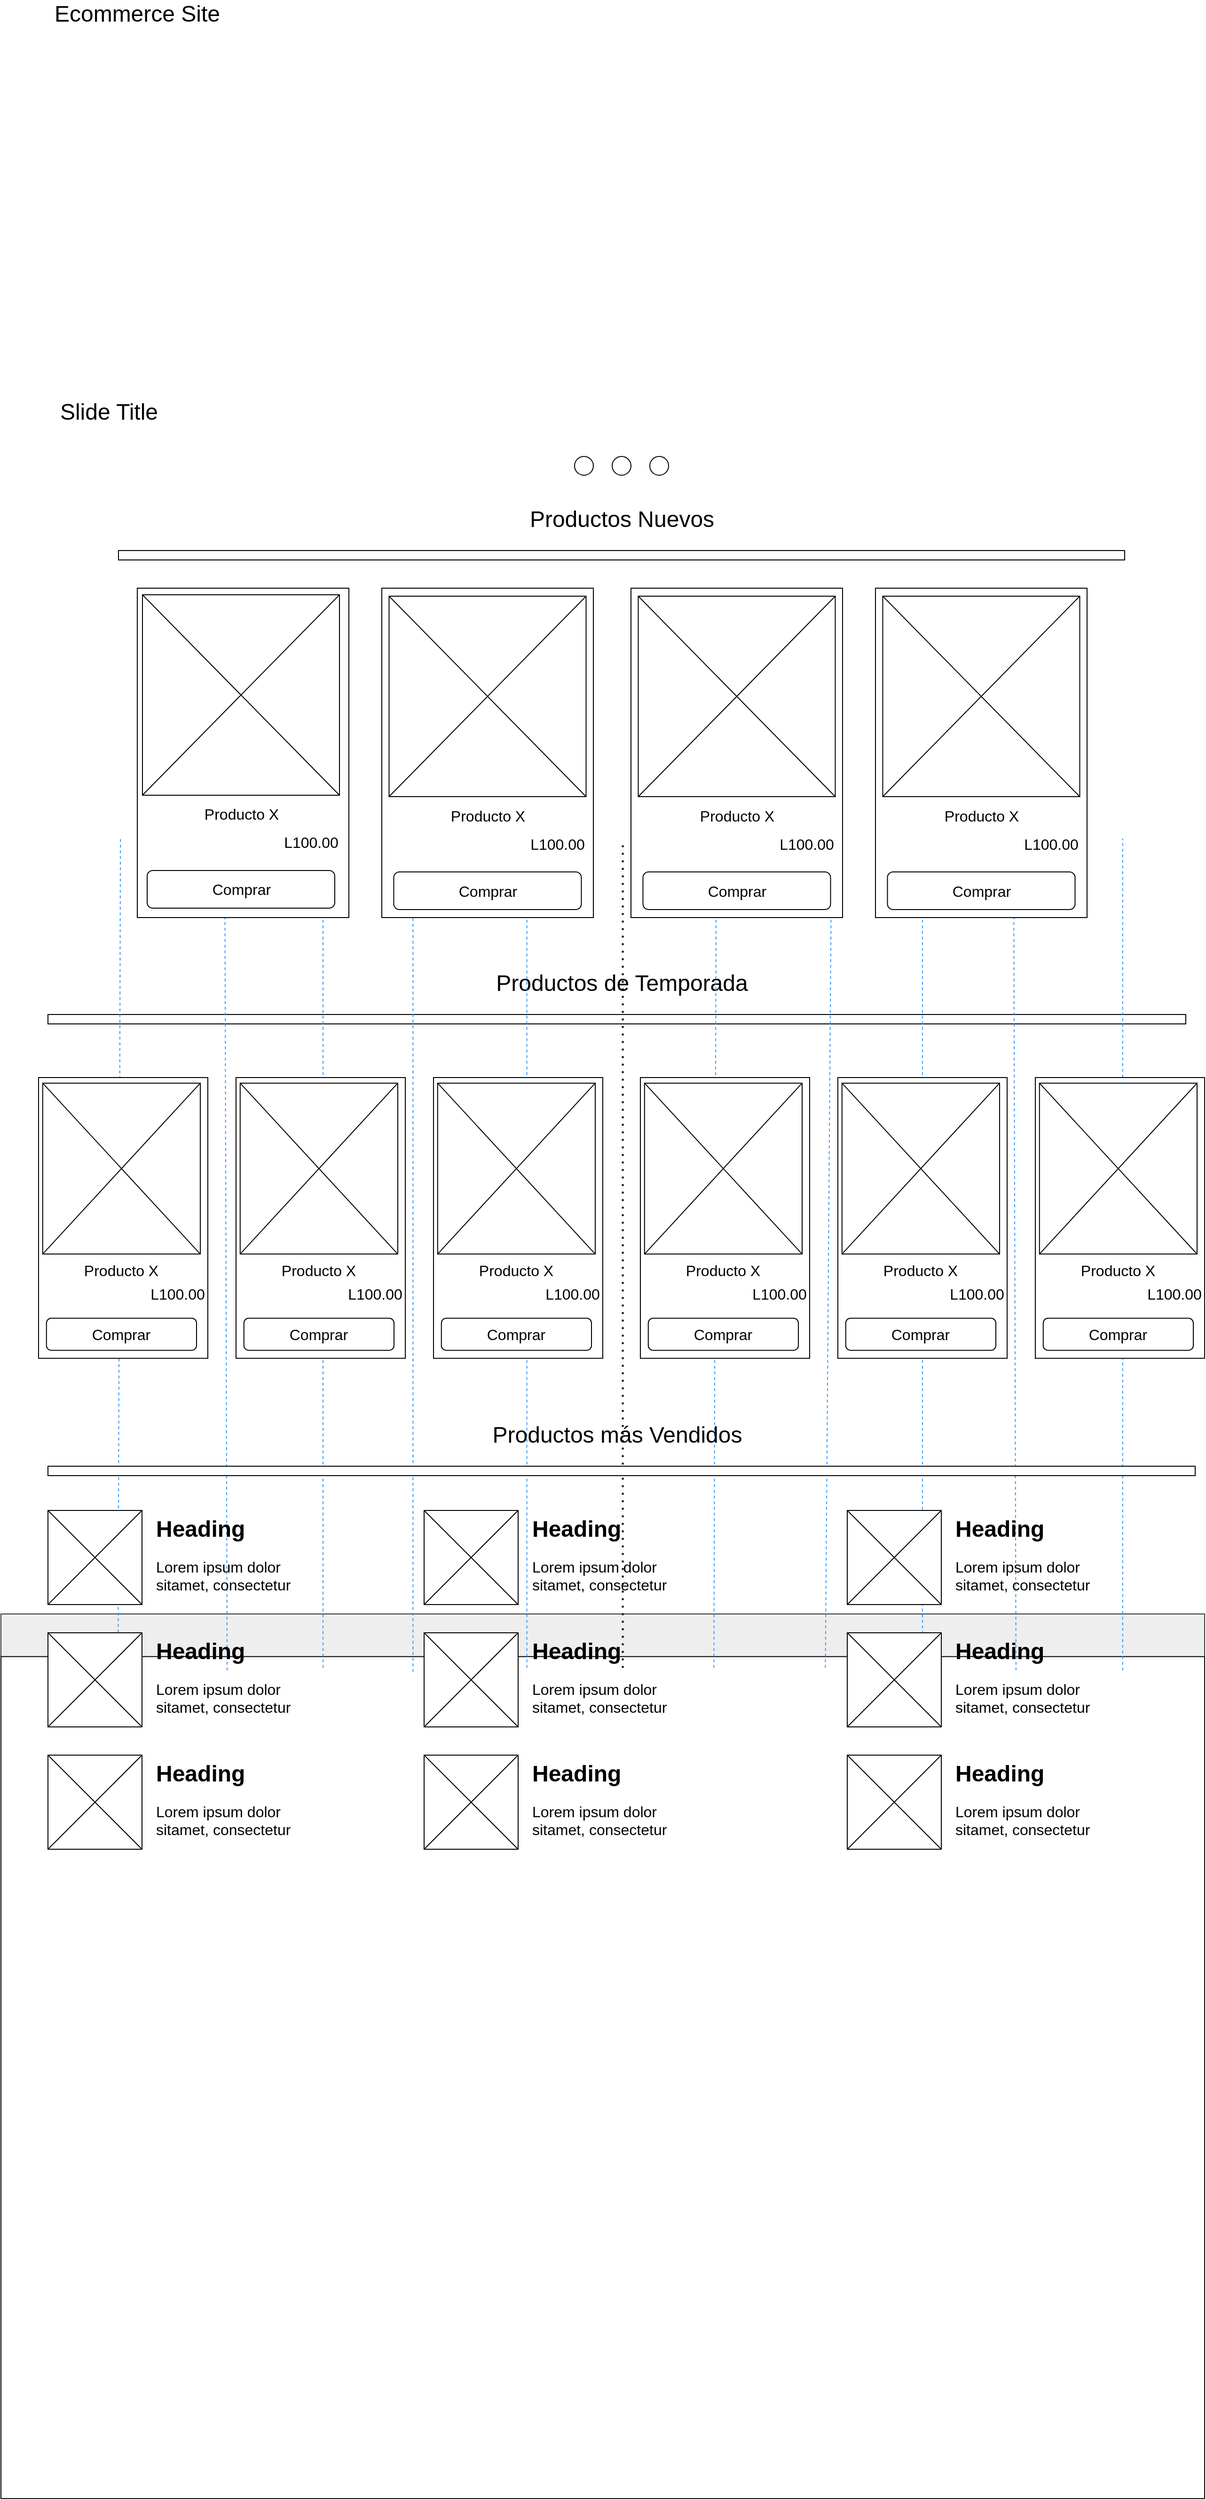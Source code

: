 <mxfile version="14.1.8" type="device"><diagram id="9iFbCrvK9qNRoAtrsFXz" name="Página-1"><mxGraphModel dx="1679" dy="1663" grid="1" gridSize="10" guides="1" tooltips="1" connect="1" arrows="1" fold="1" page="1" pageScale="1" pageWidth="827" pageHeight="1169" math="0" shadow="0"><root><mxCell id="0"/><mxCell id="1" parent="0"/><mxCell id="WSVYVUUcLXHEYQn6xQrq-156" value="" style="group;fontSize=16;" vertex="1" connectable="0" parent="1"><mxGeometry x="-20" y="1610" width="1280" height="940" as="geometry"/></mxCell><mxCell id="WSVYVUUcLXHEYQn6xQrq-157" value="" style="rounded=1;whiteSpace=wrap;html=1;fillColor=#eeeeee;strokeColor=#36393d;arcSize=0;" vertex="1" parent="WSVYVUUcLXHEYQn6xQrq-156"><mxGeometry width="1280" height="50" as="geometry"/></mxCell><mxCell id="WSVYVUUcLXHEYQn6xQrq-158" value="" style="rounded=1;whiteSpace=wrap;html=1;arcSize=0;" vertex="1" parent="WSVYVUUcLXHEYQn6xQrq-156"><mxGeometry y="45.31" width="1280" height="894.69" as="geometry"/></mxCell><mxCell id="WSVYVUUcLXHEYQn6xQrq-159" value="Productos de Temporada" style="text;html=1;strokeColor=none;fillColor=none;align=center;verticalAlign=middle;whiteSpace=wrap;rounded=0;fontSize=24;" vertex="1" parent="1"><mxGeometry x="453.75" y="930.004" width="372.5" height="20" as="geometry"/></mxCell><mxCell id="WSVYVUUcLXHEYQn6xQrq-160" value="" style="rounded=0;whiteSpace=wrap;html=1;fontSize=24;imageHeight=6;imageWidth=24;" vertex="1" parent="1"><mxGeometry x="30.0" y="973.004" width="1210" height="10" as="geometry"/></mxCell><mxCell id="WSVYVUUcLXHEYQn6xQrq-161" value="" style="endArrow=none;dashed=1;html=1;dashPattern=1 3;strokeWidth=2;entryX=0.5;entryY=0;entryDx=0;entryDy=0;exitX=0.5;exitY=1;exitDx=0;exitDy=0;" edge="1" parent="1"><mxGeometry x="3.825" width="62.866" height="57.507" as="geometry"><mxPoint x="641.275" y="1667.263" as="sourcePoint"/><mxPoint x="641.275" y="787.768" as="targetPoint"/></mxGeometry></mxCell><mxCell id="WSVYVUUcLXHEYQn6xQrq-162" value="" style="endArrow=none;dashed=1;html=1;strokeColor=#3399FF;entryX=0.25;entryY=0;entryDx=0;entryDy=0;exitX=0.25;exitY=1;exitDx=0;exitDy=0;" edge="1" parent="1"><mxGeometry x="3.825" width="62.866" height="57.507" as="geometry"><mxPoint x="322.55" y="1667.263" as="sourcePoint"/><mxPoint x="322.55" y="787.768" as="targetPoint"/></mxGeometry></mxCell><mxCell id="WSVYVUUcLXHEYQn6xQrq-163" value="" style="endArrow=none;dashed=1;html=1;strokeColor=#3399FF;entryX=0.75;entryY=0;entryDx=0;entryDy=0;exitX=0.75;exitY=1;exitDx=0;exitDy=0;" edge="1" parent="1"><mxGeometry x="3.825" width="62.866" height="57.507" as="geometry"><mxPoint x="960" y="1667.263" as="sourcePoint"/><mxPoint x="960" y="787.768" as="targetPoint"/></mxGeometry></mxCell><mxCell id="WSVYVUUcLXHEYQn6xQrq-164" value="" style="endArrow=none;dashed=1;html=1;strokeColor=#3399FF;entryX=0.081;entryY=-0.002;entryDx=0;entryDy=0;exitX=0.079;exitY=1.005;exitDx=0;exitDy=0;entryPerimeter=0;exitPerimeter=0;" edge="1" parent="1"><mxGeometry x="3.825" width="62.866" height="57.507" as="geometry"><mxPoint x="104.542" y="1671.66" as="sourcePoint"/><mxPoint x="107.092" y="786.009" as="targetPoint"/></mxGeometry></mxCell><mxCell id="WSVYVUUcLXHEYQn6xQrq-165" value="" style="endArrow=none;dashed=1;html=1;strokeColor=#3399FF;entryX=0.42;entryY=0.001;entryDx=0;entryDy=0;exitX=0.42;exitY=1;exitDx=0;exitDy=0;entryPerimeter=0;exitPerimeter=0;" edge="1" parent="1"><mxGeometry x="3.825" width="62.866" height="57.507" as="geometry"><mxPoint x="539.283" y="1667.263" as="sourcePoint"/><mxPoint x="539.283" y="788.647" as="targetPoint"/></mxGeometry></mxCell><mxCell id="WSVYVUUcLXHEYQn6xQrq-166" value="" style="endArrow=none;dashed=1;html=1;strokeColor=#3399FF;entryX=0.578;entryY=0.001;entryDx=0;entryDy=0;exitX=0.576;exitY=1;exitDx=0;exitDy=0;entryPerimeter=0;exitPerimeter=0;" edge="1" parent="1"><mxGeometry x="3.825" width="62.866" height="57.507" as="geometry"><mxPoint x="738.167" y="1667.263" as="sourcePoint"/><mxPoint x="740.717" y="788.647" as="targetPoint"/></mxGeometry></mxCell><mxCell id="WSVYVUUcLXHEYQn6xQrq-167" value="" style="endArrow=none;dashed=1;html=1;strokeColor=#3399FF;entryX=0.917;entryY=-0.002;entryDx=0;entryDy=0;exitX=0.917;exitY=1.003;exitDx=0;exitDy=0;entryPerimeter=0;exitPerimeter=0;" edge="1" parent="1"><mxGeometry x="3.825" width="62.866" height="57.507" as="geometry"><mxPoint x="1172.908" y="1669.901" as="sourcePoint"/><mxPoint x="1172.908" y="786.009" as="targetPoint"/></mxGeometry></mxCell><mxCell id="WSVYVUUcLXHEYQn6xQrq-168" value="" style="endArrow=none;dashed=1;html=1;strokeColor=#3399FF;entryX=0.168;entryY=0.001;entryDx=0;entryDy=0;exitX=0.17;exitY=1.003;exitDx=0;exitDy=0;entryPerimeter=0;exitPerimeter=0;" edge="1" parent="1"><mxGeometry x="3.825" width="62.866" height="57.507" as="geometry"><mxPoint x="220.558" y="1669.901" as="sourcePoint"/><mxPoint x="218.008" y="788.647" as="targetPoint"/></mxGeometry></mxCell><mxCell id="WSVYVUUcLXHEYQn6xQrq-169" value="" style="endArrow=none;dashed=1;html=1;strokeColor=#3399FF;entryX=0.325;entryY=-0.004;entryDx=0;entryDy=0;exitX=0.325;exitY=1.005;exitDx=0;exitDy=0;entryPerimeter=0;exitPerimeter=0;" edge="1" parent="1"><mxGeometry x="3.825" width="62.866" height="57.507" as="geometry"><mxPoint x="418.167" y="1671.66" as="sourcePoint"/><mxPoint x="418.167" y="784.25" as="targetPoint"/></mxGeometry></mxCell><mxCell id="WSVYVUUcLXHEYQn6xQrq-170" value="" style="endArrow=none;dashed=1;html=1;strokeColor=#3399FF;entryX=0.665;entryY=0;entryDx=0;entryDy=0;exitX=0.669;exitY=1;exitDx=0;exitDy=0;entryPerimeter=0;exitPerimeter=0;" edge="1" parent="1"><mxGeometry x="3.825" width="62.866" height="57.507" as="geometry"><mxPoint x="856.733" y="1667.263" as="sourcePoint"/><mxPoint x="863.402" y="781.66" as="targetPoint"/></mxGeometry></mxCell><mxCell id="WSVYVUUcLXHEYQn6xQrq-171" value="" style="endArrow=none;dashed=1;html=1;strokeColor=#3399FF;entryX=0.826;entryY=0.001;entryDx=0;entryDy=0;exitX=0.828;exitY=1.003;exitDx=0;exitDy=0;entryPerimeter=0;exitPerimeter=0;" edge="1" parent="1"><mxGeometry x="3.825" width="62.866" height="57.507" as="geometry"><mxPoint x="1059.442" y="1669.901" as="sourcePoint"/><mxPoint x="1056.892" y="788.647" as="targetPoint"/></mxGeometry></mxCell><mxCell id="WSVYVUUcLXHEYQn6xQrq-172" value="" style="group" vertex="1" connectable="0" parent="1"><mxGeometry x="20" y="1040" width="180" height="298.34" as="geometry"/></mxCell><mxCell id="WSVYVUUcLXHEYQn6xQrq-173" value="" style="rounded=0;whiteSpace=wrap;html=1;fontSize=24;" vertex="1" parent="WSVYVUUcLXHEYQn6xQrq-172"><mxGeometry width="180" height="298.34" as="geometry"/></mxCell><mxCell id="WSVYVUUcLXHEYQn6xQrq-174" value="" style="group;fontSize=24;" vertex="1" connectable="0" parent="WSVYVUUcLXHEYQn6xQrq-172"><mxGeometry x="4.4" y="5.967" width="167.6" height="181.561" as="geometry"/></mxCell><mxCell id="WSVYVUUcLXHEYQn6xQrq-175" value="" style="rounded=0;whiteSpace=wrap;html=1;fontSize=24;" vertex="1" parent="WSVYVUUcLXHEYQn6xQrq-174"><mxGeometry width="167.6" height="181.561" as="geometry"/></mxCell><mxCell id="WSVYVUUcLXHEYQn6xQrq-176" value="" style="endArrow=none;html=1;fontSize=24;entryX=1;entryY=0;entryDx=0;entryDy=0;exitX=0;exitY=1;exitDx=0;exitDy=0;" edge="1" parent="WSVYVUUcLXHEYQn6xQrq-174" source="WSVYVUUcLXHEYQn6xQrq-175" target="WSVYVUUcLXHEYQn6xQrq-175"><mxGeometry width="50" height="50" relative="1" as="geometry"><mxPoint x="27.933" y="514.423" as="sourcePoint"/><mxPoint x="97.767" y="363.122" as="targetPoint"/></mxGeometry></mxCell><mxCell id="WSVYVUUcLXHEYQn6xQrq-177" value="" style="endArrow=none;html=1;fontSize=24;exitX=0;exitY=0;exitDx=0;exitDy=0;entryX=1;entryY=1;entryDx=0;entryDy=0;" edge="1" parent="WSVYVUUcLXHEYQn6xQrq-174" source="WSVYVUUcLXHEYQn6xQrq-175" target="WSVYVUUcLXHEYQn6xQrq-175"><mxGeometry width="50" height="50" relative="1" as="geometry"><mxPoint x="41.9" y="423.643" as="sourcePoint"/><mxPoint x="111.733" y="272.342" as="targetPoint"/></mxGeometry></mxCell><mxCell id="WSVYVUUcLXHEYQn6xQrq-178" value="Producto X" style="text;html=1;strokeColor=none;fillColor=none;align=center;verticalAlign=middle;whiteSpace=wrap;rounded=0;fontSize=16;" vertex="1" parent="WSVYVUUcLXHEYQn6xQrq-172"><mxGeometry x="4.4" y="196.052" width="167.6" height="17.048" as="geometry"/></mxCell><mxCell id="WSVYVUUcLXHEYQn6xQrq-179" value="L100.00" style="text;html=1;strokeColor=none;fillColor=none;align=center;verticalAlign=middle;whiteSpace=wrap;rounded=0;fontSize=16;" vertex="1" parent="WSVYVUUcLXHEYQn6xQrq-172"><mxGeometry x="124" y="221.624" width="48" height="17.048" as="geometry"/></mxCell><mxCell id="WSVYVUUcLXHEYQn6xQrq-180" value="Comprar" style="rounded=1;whiteSpace=wrap;html=1;fontSize=16;" vertex="1" parent="WSVYVUUcLXHEYQn6xQrq-172"><mxGeometry x="8.4" y="255.72" width="159.6" height="34.096" as="geometry"/></mxCell><mxCell id="WSVYVUUcLXHEYQn6xQrq-181" value="" style="group" vertex="1" connectable="0" parent="1"><mxGeometry x="660" y="1040" width="180" height="298.34" as="geometry"/></mxCell><mxCell id="WSVYVUUcLXHEYQn6xQrq-182" value="" style="rounded=0;whiteSpace=wrap;html=1;fontSize=24;" vertex="1" parent="WSVYVUUcLXHEYQn6xQrq-181"><mxGeometry width="180" height="298.34" as="geometry"/></mxCell><mxCell id="WSVYVUUcLXHEYQn6xQrq-183" value="" style="group;fontSize=24;" vertex="1" connectable="0" parent="WSVYVUUcLXHEYQn6xQrq-181"><mxGeometry x="4.4" y="5.967" width="167.6" height="181.561" as="geometry"/></mxCell><mxCell id="WSVYVUUcLXHEYQn6xQrq-184" value="" style="rounded=0;whiteSpace=wrap;html=1;fontSize=24;" vertex="1" parent="WSVYVUUcLXHEYQn6xQrq-183"><mxGeometry width="167.6" height="181.561" as="geometry"/></mxCell><mxCell id="WSVYVUUcLXHEYQn6xQrq-185" value="" style="endArrow=none;html=1;fontSize=24;entryX=1;entryY=0;entryDx=0;entryDy=0;exitX=0;exitY=1;exitDx=0;exitDy=0;" edge="1" parent="WSVYVUUcLXHEYQn6xQrq-183" source="WSVYVUUcLXHEYQn6xQrq-184" target="WSVYVUUcLXHEYQn6xQrq-184"><mxGeometry width="50" height="50" relative="1" as="geometry"><mxPoint x="27.933" y="514.423" as="sourcePoint"/><mxPoint x="97.767" y="363.122" as="targetPoint"/></mxGeometry></mxCell><mxCell id="WSVYVUUcLXHEYQn6xQrq-186" value="" style="endArrow=none;html=1;fontSize=24;exitX=0;exitY=0;exitDx=0;exitDy=0;entryX=1;entryY=1;entryDx=0;entryDy=0;" edge="1" parent="WSVYVUUcLXHEYQn6xQrq-183" source="WSVYVUUcLXHEYQn6xQrq-184" target="WSVYVUUcLXHEYQn6xQrq-184"><mxGeometry width="50" height="50" relative="1" as="geometry"><mxPoint x="41.9" y="423.643" as="sourcePoint"/><mxPoint x="111.733" y="272.342" as="targetPoint"/></mxGeometry></mxCell><mxCell id="WSVYVUUcLXHEYQn6xQrq-187" value="Producto X" style="text;html=1;strokeColor=none;fillColor=none;align=center;verticalAlign=middle;whiteSpace=wrap;rounded=0;fontSize=16;" vertex="1" parent="WSVYVUUcLXHEYQn6xQrq-181"><mxGeometry x="4.4" y="196.052" width="167.6" height="17.048" as="geometry"/></mxCell><mxCell id="WSVYVUUcLXHEYQn6xQrq-188" value="L100.00" style="text;html=1;strokeColor=none;fillColor=none;align=center;verticalAlign=middle;whiteSpace=wrap;rounded=0;fontSize=16;" vertex="1" parent="WSVYVUUcLXHEYQn6xQrq-181"><mxGeometry x="124" y="221.624" width="48" height="17.048" as="geometry"/></mxCell><mxCell id="WSVYVUUcLXHEYQn6xQrq-189" value="Comprar" style="rounded=1;whiteSpace=wrap;html=1;fontSize=16;" vertex="1" parent="WSVYVUUcLXHEYQn6xQrq-181"><mxGeometry x="8.4" y="255.72" width="159.6" height="34.096" as="geometry"/></mxCell><mxCell id="WSVYVUUcLXHEYQn6xQrq-190" value="" style="group" vertex="1" connectable="0" parent="1"><mxGeometry x="870" y="1040" width="180" height="298.34" as="geometry"/></mxCell><mxCell id="WSVYVUUcLXHEYQn6xQrq-191" value="" style="rounded=0;whiteSpace=wrap;html=1;fontSize=24;" vertex="1" parent="WSVYVUUcLXHEYQn6xQrq-190"><mxGeometry width="180" height="298.34" as="geometry"/></mxCell><mxCell id="WSVYVUUcLXHEYQn6xQrq-192" value="" style="group;fontSize=24;" vertex="1" connectable="0" parent="WSVYVUUcLXHEYQn6xQrq-190"><mxGeometry x="4.4" y="5.967" width="167.6" height="181.561" as="geometry"/></mxCell><mxCell id="WSVYVUUcLXHEYQn6xQrq-193" value="" style="rounded=0;whiteSpace=wrap;html=1;fontSize=24;" vertex="1" parent="WSVYVUUcLXHEYQn6xQrq-192"><mxGeometry width="167.6" height="181.561" as="geometry"/></mxCell><mxCell id="WSVYVUUcLXHEYQn6xQrq-194" value="" style="endArrow=none;html=1;fontSize=24;entryX=1;entryY=0;entryDx=0;entryDy=0;exitX=0;exitY=1;exitDx=0;exitDy=0;" edge="1" parent="WSVYVUUcLXHEYQn6xQrq-192" source="WSVYVUUcLXHEYQn6xQrq-193" target="WSVYVUUcLXHEYQn6xQrq-193"><mxGeometry width="50" height="50" relative="1" as="geometry"><mxPoint x="27.933" y="514.423" as="sourcePoint"/><mxPoint x="97.767" y="363.122" as="targetPoint"/></mxGeometry></mxCell><mxCell id="WSVYVUUcLXHEYQn6xQrq-195" value="" style="endArrow=none;html=1;fontSize=24;exitX=0;exitY=0;exitDx=0;exitDy=0;entryX=1;entryY=1;entryDx=0;entryDy=0;" edge="1" parent="WSVYVUUcLXHEYQn6xQrq-192" source="WSVYVUUcLXHEYQn6xQrq-193" target="WSVYVUUcLXHEYQn6xQrq-193"><mxGeometry width="50" height="50" relative="1" as="geometry"><mxPoint x="41.9" y="423.643" as="sourcePoint"/><mxPoint x="111.733" y="272.342" as="targetPoint"/></mxGeometry></mxCell><mxCell id="WSVYVUUcLXHEYQn6xQrq-196" value="Producto X" style="text;html=1;strokeColor=none;fillColor=none;align=center;verticalAlign=middle;whiteSpace=wrap;rounded=0;fontSize=16;" vertex="1" parent="WSVYVUUcLXHEYQn6xQrq-190"><mxGeometry x="4.4" y="196.052" width="167.6" height="17.048" as="geometry"/></mxCell><mxCell id="WSVYVUUcLXHEYQn6xQrq-197" value="L100.00" style="text;html=1;strokeColor=none;fillColor=none;align=center;verticalAlign=middle;whiteSpace=wrap;rounded=0;fontSize=16;" vertex="1" parent="WSVYVUUcLXHEYQn6xQrq-190"><mxGeometry x="124" y="221.624" width="48" height="17.048" as="geometry"/></mxCell><mxCell id="WSVYVUUcLXHEYQn6xQrq-198" value="Comprar" style="rounded=1;whiteSpace=wrap;html=1;fontSize=16;" vertex="1" parent="WSVYVUUcLXHEYQn6xQrq-190"><mxGeometry x="8.4" y="255.72" width="159.6" height="34.096" as="geometry"/></mxCell><mxCell id="WSVYVUUcLXHEYQn6xQrq-199" value="" style="group" vertex="1" connectable="0" parent="1"><mxGeometry x="430" y="1500" width="300" height="110" as="geometry"/></mxCell><mxCell id="WSVYVUUcLXHEYQn6xQrq-200" value="" style="group;fontSize=16;" vertex="1" connectable="0" parent="WSVYVUUcLXHEYQn6xQrq-199"><mxGeometry width="100" height="100" as="geometry"/></mxCell><mxCell id="WSVYVUUcLXHEYQn6xQrq-201" value="" style="rounded=0;whiteSpace=wrap;html=1;fontSize=24;" vertex="1" parent="WSVYVUUcLXHEYQn6xQrq-200"><mxGeometry width="100" height="100" as="geometry"/></mxCell><mxCell id="WSVYVUUcLXHEYQn6xQrq-202" value="" style="endArrow=none;html=1;fontSize=24;entryX=1;entryY=0;entryDx=0;entryDy=0;exitX=0;exitY=1;exitDx=0;exitDy=0;" edge="1" parent="WSVYVUUcLXHEYQn6xQrq-200" source="WSVYVUUcLXHEYQn6xQrq-201" target="WSVYVUUcLXHEYQn6xQrq-201"><mxGeometry width="50" height="50" relative="1" as="geometry"><mxPoint x="16.667" y="283.333" as="sourcePoint"/><mxPoint x="58.333" y="200" as="targetPoint"/></mxGeometry></mxCell><mxCell id="WSVYVUUcLXHEYQn6xQrq-203" value="" style="endArrow=none;html=1;fontSize=24;exitX=0;exitY=0;exitDx=0;exitDy=0;entryX=1;entryY=1;entryDx=0;entryDy=0;" edge="1" parent="WSVYVUUcLXHEYQn6xQrq-200" source="WSVYVUUcLXHEYQn6xQrq-201" target="WSVYVUUcLXHEYQn6xQrq-201"><mxGeometry width="50" height="50" relative="1" as="geometry"><mxPoint x="25" y="233.333" as="sourcePoint"/><mxPoint x="66.667" y="150" as="targetPoint"/></mxGeometry></mxCell><mxCell id="WSVYVUUcLXHEYQn6xQrq-204" value="&lt;p style=&quot;line-height: 60%&quot;&gt;&lt;/p&gt;&lt;h1 style=&quot;font-size: 24px&quot;&gt;&lt;font style=&quot;font-size: 24px ; line-height: 40%&quot;&gt;Heading&lt;/font&gt;&lt;/h1&gt;&lt;p&gt;Lorem ipsum dolor sitamet, consectetur&amp;nbsp;&lt;/p&gt;&lt;p&gt;&lt;/p&gt;" style="text;html=1;strokeColor=none;fillColor=none;spacing=5;spacingTop=-20;whiteSpace=wrap;overflow=hidden;rounded=0;fontSize=16;" vertex="1" parent="WSVYVUUcLXHEYQn6xQrq-199"><mxGeometry x="110" width="190" height="110" as="geometry"/></mxCell><mxCell id="WSVYVUUcLXHEYQn6xQrq-205" value="" style="group" vertex="1" connectable="0" parent="1"><mxGeometry x="430" y="1630" width="300" height="110" as="geometry"/></mxCell><mxCell id="WSVYVUUcLXHEYQn6xQrq-206" value="" style="group;fontSize=16;" vertex="1" connectable="0" parent="WSVYVUUcLXHEYQn6xQrq-205"><mxGeometry width="100" height="100" as="geometry"/></mxCell><mxCell id="WSVYVUUcLXHEYQn6xQrq-207" value="" style="rounded=0;whiteSpace=wrap;html=1;fontSize=24;" vertex="1" parent="WSVYVUUcLXHEYQn6xQrq-206"><mxGeometry width="100" height="100" as="geometry"/></mxCell><mxCell id="WSVYVUUcLXHEYQn6xQrq-208" value="" style="endArrow=none;html=1;fontSize=24;entryX=1;entryY=0;entryDx=0;entryDy=0;exitX=0;exitY=1;exitDx=0;exitDy=0;" edge="1" parent="WSVYVUUcLXHEYQn6xQrq-206" source="WSVYVUUcLXHEYQn6xQrq-207" target="WSVYVUUcLXHEYQn6xQrq-207"><mxGeometry width="50" height="50" relative="1" as="geometry"><mxPoint x="16.667" y="283.333" as="sourcePoint"/><mxPoint x="58.333" y="200" as="targetPoint"/></mxGeometry></mxCell><mxCell id="WSVYVUUcLXHEYQn6xQrq-209" value="" style="endArrow=none;html=1;fontSize=24;exitX=0;exitY=0;exitDx=0;exitDy=0;entryX=1;entryY=1;entryDx=0;entryDy=0;" edge="1" parent="WSVYVUUcLXHEYQn6xQrq-206" source="WSVYVUUcLXHEYQn6xQrq-207" target="WSVYVUUcLXHEYQn6xQrq-207"><mxGeometry width="50" height="50" relative="1" as="geometry"><mxPoint x="25" y="233.333" as="sourcePoint"/><mxPoint x="66.667" y="150" as="targetPoint"/></mxGeometry></mxCell><mxCell id="WSVYVUUcLXHEYQn6xQrq-210" value="&lt;p style=&quot;line-height: 60%&quot;&gt;&lt;/p&gt;&lt;h1 style=&quot;font-size: 24px&quot;&gt;&lt;font style=&quot;font-size: 24px ; line-height: 40%&quot;&gt;Heading&lt;/font&gt;&lt;/h1&gt;&lt;p&gt;Lorem ipsum dolor sitamet, consectetur&amp;nbsp;&lt;/p&gt;&lt;p&gt;&lt;/p&gt;" style="text;html=1;strokeColor=none;fillColor=none;spacing=5;spacingTop=-20;whiteSpace=wrap;overflow=hidden;rounded=0;fontSize=16;" vertex="1" parent="WSVYVUUcLXHEYQn6xQrq-205"><mxGeometry x="110" width="190" height="110" as="geometry"/></mxCell><mxCell id="WSVYVUUcLXHEYQn6xQrq-211" value="" style="group" vertex="1" connectable="0" parent="1"><mxGeometry x="430" y="1760" width="300" height="110" as="geometry"/></mxCell><mxCell id="WSVYVUUcLXHEYQn6xQrq-212" value="" style="group;fontSize=16;" vertex="1" connectable="0" parent="WSVYVUUcLXHEYQn6xQrq-211"><mxGeometry width="100" height="100" as="geometry"/></mxCell><mxCell id="WSVYVUUcLXHEYQn6xQrq-213" value="" style="rounded=0;whiteSpace=wrap;html=1;fontSize=24;" vertex="1" parent="WSVYVUUcLXHEYQn6xQrq-212"><mxGeometry width="100" height="100" as="geometry"/></mxCell><mxCell id="WSVYVUUcLXHEYQn6xQrq-214" value="" style="endArrow=none;html=1;fontSize=24;entryX=1;entryY=0;entryDx=0;entryDy=0;exitX=0;exitY=1;exitDx=0;exitDy=0;" edge="1" parent="WSVYVUUcLXHEYQn6xQrq-212" source="WSVYVUUcLXHEYQn6xQrq-213" target="WSVYVUUcLXHEYQn6xQrq-213"><mxGeometry width="50" height="50" relative="1" as="geometry"><mxPoint x="16.667" y="283.333" as="sourcePoint"/><mxPoint x="58.333" y="200" as="targetPoint"/></mxGeometry></mxCell><mxCell id="WSVYVUUcLXHEYQn6xQrq-215" value="" style="endArrow=none;html=1;fontSize=24;exitX=0;exitY=0;exitDx=0;exitDy=0;entryX=1;entryY=1;entryDx=0;entryDy=0;" edge="1" parent="WSVYVUUcLXHEYQn6xQrq-212" source="WSVYVUUcLXHEYQn6xQrq-213" target="WSVYVUUcLXHEYQn6xQrq-213"><mxGeometry width="50" height="50" relative="1" as="geometry"><mxPoint x="25" y="233.333" as="sourcePoint"/><mxPoint x="66.667" y="150" as="targetPoint"/></mxGeometry></mxCell><mxCell id="WSVYVUUcLXHEYQn6xQrq-216" value="&lt;p style=&quot;line-height: 60%&quot;&gt;&lt;/p&gt;&lt;h1 style=&quot;font-size: 24px&quot;&gt;&lt;font style=&quot;font-size: 24px ; line-height: 40%&quot;&gt;Heading&lt;/font&gt;&lt;/h1&gt;&lt;p&gt;Lorem ipsum dolor sitamet, consectetur&amp;nbsp;&lt;/p&gt;&lt;p&gt;&lt;/p&gt;" style="text;html=1;strokeColor=none;fillColor=none;spacing=5;spacingTop=-20;whiteSpace=wrap;overflow=hidden;rounded=0;fontSize=16;" vertex="1" parent="WSVYVUUcLXHEYQn6xQrq-211"><mxGeometry x="110" width="190" height="110" as="geometry"/></mxCell><mxCell id="WSVYVUUcLXHEYQn6xQrq-217" value="" style="group" vertex="1" connectable="0" parent="1"><mxGeometry x="880" y="1500" width="300" height="110" as="geometry"/></mxCell><mxCell id="WSVYVUUcLXHEYQn6xQrq-218" value="" style="group;fontSize=16;" vertex="1" connectable="0" parent="WSVYVUUcLXHEYQn6xQrq-217"><mxGeometry width="100" height="100" as="geometry"/></mxCell><mxCell id="WSVYVUUcLXHEYQn6xQrq-219" value="" style="rounded=0;whiteSpace=wrap;html=1;fontSize=24;" vertex="1" parent="WSVYVUUcLXHEYQn6xQrq-218"><mxGeometry width="100" height="100" as="geometry"/></mxCell><mxCell id="WSVYVUUcLXHEYQn6xQrq-220" value="" style="endArrow=none;html=1;fontSize=24;entryX=1;entryY=0;entryDx=0;entryDy=0;exitX=0;exitY=1;exitDx=0;exitDy=0;" edge="1" parent="WSVYVUUcLXHEYQn6xQrq-218" source="WSVYVUUcLXHEYQn6xQrq-219" target="WSVYVUUcLXHEYQn6xQrq-219"><mxGeometry width="50" height="50" relative="1" as="geometry"><mxPoint x="16.667" y="283.333" as="sourcePoint"/><mxPoint x="58.333" y="200" as="targetPoint"/></mxGeometry></mxCell><mxCell id="WSVYVUUcLXHEYQn6xQrq-221" value="" style="endArrow=none;html=1;fontSize=24;exitX=0;exitY=0;exitDx=0;exitDy=0;entryX=1;entryY=1;entryDx=0;entryDy=0;" edge="1" parent="WSVYVUUcLXHEYQn6xQrq-218" source="WSVYVUUcLXHEYQn6xQrq-219" target="WSVYVUUcLXHEYQn6xQrq-219"><mxGeometry width="50" height="50" relative="1" as="geometry"><mxPoint x="25" y="233.333" as="sourcePoint"/><mxPoint x="66.667" y="150" as="targetPoint"/></mxGeometry></mxCell><mxCell id="WSVYVUUcLXHEYQn6xQrq-222" value="&lt;p style=&quot;line-height: 60%&quot;&gt;&lt;/p&gt;&lt;h1 style=&quot;font-size: 24px&quot;&gt;&lt;font style=&quot;font-size: 24px ; line-height: 40%&quot;&gt;Heading&lt;/font&gt;&lt;/h1&gt;&lt;p&gt;Lorem ipsum dolor sitamet, consectetur&amp;nbsp;&lt;/p&gt;&lt;p&gt;&lt;/p&gt;" style="text;html=1;strokeColor=none;fillColor=none;spacing=5;spacingTop=-20;whiteSpace=wrap;overflow=hidden;rounded=0;fontSize=16;" vertex="1" parent="WSVYVUUcLXHEYQn6xQrq-217"><mxGeometry x="110" width="190" height="110" as="geometry"/></mxCell><mxCell id="WSVYVUUcLXHEYQn6xQrq-223" value="" style="group" vertex="1" connectable="0" parent="1"><mxGeometry x="880" y="1630" width="300" height="110" as="geometry"/></mxCell><mxCell id="WSVYVUUcLXHEYQn6xQrq-224" value="" style="group;fontSize=16;" vertex="1" connectable="0" parent="WSVYVUUcLXHEYQn6xQrq-223"><mxGeometry width="100" height="100" as="geometry"/></mxCell><mxCell id="WSVYVUUcLXHEYQn6xQrq-225" value="" style="rounded=0;whiteSpace=wrap;html=1;fontSize=24;" vertex="1" parent="WSVYVUUcLXHEYQn6xQrq-224"><mxGeometry width="100" height="100" as="geometry"/></mxCell><mxCell id="WSVYVUUcLXHEYQn6xQrq-226" value="" style="endArrow=none;html=1;fontSize=24;entryX=1;entryY=0;entryDx=0;entryDy=0;exitX=0;exitY=1;exitDx=0;exitDy=0;" edge="1" parent="WSVYVUUcLXHEYQn6xQrq-224" source="WSVYVUUcLXHEYQn6xQrq-225" target="WSVYVUUcLXHEYQn6xQrq-225"><mxGeometry width="50" height="50" relative="1" as="geometry"><mxPoint x="16.667" y="283.333" as="sourcePoint"/><mxPoint x="58.333" y="200" as="targetPoint"/></mxGeometry></mxCell><mxCell id="WSVYVUUcLXHEYQn6xQrq-227" value="" style="endArrow=none;html=1;fontSize=24;exitX=0;exitY=0;exitDx=0;exitDy=0;entryX=1;entryY=1;entryDx=0;entryDy=0;" edge="1" parent="WSVYVUUcLXHEYQn6xQrq-224" source="WSVYVUUcLXHEYQn6xQrq-225" target="WSVYVUUcLXHEYQn6xQrq-225"><mxGeometry width="50" height="50" relative="1" as="geometry"><mxPoint x="25" y="233.333" as="sourcePoint"/><mxPoint x="66.667" y="150" as="targetPoint"/></mxGeometry></mxCell><mxCell id="WSVYVUUcLXHEYQn6xQrq-228" value="&lt;p style=&quot;line-height: 60%&quot;&gt;&lt;/p&gt;&lt;h1 style=&quot;font-size: 24px&quot;&gt;&lt;font style=&quot;font-size: 24px ; line-height: 40%&quot;&gt;Heading&lt;/font&gt;&lt;/h1&gt;&lt;p&gt;Lorem ipsum dolor sitamet, consectetur&amp;nbsp;&lt;/p&gt;&lt;p&gt;&lt;/p&gt;" style="text;html=1;strokeColor=none;fillColor=none;spacing=5;spacingTop=-20;whiteSpace=wrap;overflow=hidden;rounded=0;fontSize=16;" vertex="1" parent="WSVYVUUcLXHEYQn6xQrq-223"><mxGeometry x="110" width="190" height="110" as="geometry"/></mxCell><mxCell id="WSVYVUUcLXHEYQn6xQrq-229" value="" style="group" vertex="1" connectable="0" parent="1"><mxGeometry x="880" y="1760" width="300" height="110" as="geometry"/></mxCell><mxCell id="WSVYVUUcLXHEYQn6xQrq-230" value="" style="group;fontSize=16;" vertex="1" connectable="0" parent="WSVYVUUcLXHEYQn6xQrq-229"><mxGeometry width="100" height="100" as="geometry"/></mxCell><mxCell id="WSVYVUUcLXHEYQn6xQrq-231" value="" style="rounded=0;whiteSpace=wrap;html=1;fontSize=24;" vertex="1" parent="WSVYVUUcLXHEYQn6xQrq-230"><mxGeometry width="100" height="100" as="geometry"/></mxCell><mxCell id="WSVYVUUcLXHEYQn6xQrq-232" value="" style="endArrow=none;html=1;fontSize=24;entryX=1;entryY=0;entryDx=0;entryDy=0;exitX=0;exitY=1;exitDx=0;exitDy=0;" edge="1" parent="WSVYVUUcLXHEYQn6xQrq-230" source="WSVYVUUcLXHEYQn6xQrq-231" target="WSVYVUUcLXHEYQn6xQrq-231"><mxGeometry width="50" height="50" relative="1" as="geometry"><mxPoint x="16.667" y="283.333" as="sourcePoint"/><mxPoint x="58.333" y="200" as="targetPoint"/></mxGeometry></mxCell><mxCell id="WSVYVUUcLXHEYQn6xQrq-233" value="" style="endArrow=none;html=1;fontSize=24;exitX=0;exitY=0;exitDx=0;exitDy=0;entryX=1;entryY=1;entryDx=0;entryDy=0;" edge="1" parent="WSVYVUUcLXHEYQn6xQrq-230" source="WSVYVUUcLXHEYQn6xQrq-231" target="WSVYVUUcLXHEYQn6xQrq-231"><mxGeometry width="50" height="50" relative="1" as="geometry"><mxPoint x="25" y="233.333" as="sourcePoint"/><mxPoint x="66.667" y="150" as="targetPoint"/></mxGeometry></mxCell><mxCell id="WSVYVUUcLXHEYQn6xQrq-234" value="&lt;p style=&quot;line-height: 60%&quot;&gt;&lt;/p&gt;&lt;h1 style=&quot;font-size: 24px&quot;&gt;&lt;font style=&quot;font-size: 24px ; line-height: 40%&quot;&gt;Heading&lt;/font&gt;&lt;/h1&gt;&lt;p&gt;Lorem ipsum dolor sitamet, consectetur&amp;nbsp;&lt;/p&gt;&lt;p&gt;&lt;/p&gt;" style="text;html=1;strokeColor=none;fillColor=none;spacing=5;spacingTop=-20;whiteSpace=wrap;overflow=hidden;rounded=0;fontSize=16;" vertex="1" parent="WSVYVUUcLXHEYQn6xQrq-229"><mxGeometry x="110" width="190" height="110" as="geometry"/></mxCell><mxCell id="WSVYVUUcLXHEYQn6xQrq-235" value="" style="group" vertex="1" connectable="0" parent="1"><mxGeometry x="230" y="1040" width="180" height="298.34" as="geometry"/></mxCell><mxCell id="WSVYVUUcLXHEYQn6xQrq-236" value="" style="rounded=0;whiteSpace=wrap;html=1;fontSize=24;" vertex="1" parent="WSVYVUUcLXHEYQn6xQrq-235"><mxGeometry width="180" height="298.34" as="geometry"/></mxCell><mxCell id="WSVYVUUcLXHEYQn6xQrq-237" value="" style="group;fontSize=24;" vertex="1" connectable="0" parent="WSVYVUUcLXHEYQn6xQrq-235"><mxGeometry x="4.4" y="5.967" width="167.6" height="181.561" as="geometry"/></mxCell><mxCell id="WSVYVUUcLXHEYQn6xQrq-238" value="" style="rounded=0;whiteSpace=wrap;html=1;fontSize=24;" vertex="1" parent="WSVYVUUcLXHEYQn6xQrq-237"><mxGeometry width="167.6" height="181.561" as="geometry"/></mxCell><mxCell id="WSVYVUUcLXHEYQn6xQrq-239" value="" style="endArrow=none;html=1;fontSize=24;entryX=1;entryY=0;entryDx=0;entryDy=0;exitX=0;exitY=1;exitDx=0;exitDy=0;" edge="1" parent="WSVYVUUcLXHEYQn6xQrq-237" source="WSVYVUUcLXHEYQn6xQrq-238" target="WSVYVUUcLXHEYQn6xQrq-238"><mxGeometry width="50" height="50" relative="1" as="geometry"><mxPoint x="27.933" y="514.423" as="sourcePoint"/><mxPoint x="97.767" y="363.122" as="targetPoint"/></mxGeometry></mxCell><mxCell id="WSVYVUUcLXHEYQn6xQrq-240" value="" style="endArrow=none;html=1;fontSize=24;exitX=0;exitY=0;exitDx=0;exitDy=0;entryX=1;entryY=1;entryDx=0;entryDy=0;" edge="1" parent="WSVYVUUcLXHEYQn6xQrq-237" source="WSVYVUUcLXHEYQn6xQrq-238" target="WSVYVUUcLXHEYQn6xQrq-238"><mxGeometry width="50" height="50" relative="1" as="geometry"><mxPoint x="41.9" y="423.643" as="sourcePoint"/><mxPoint x="111.733" y="272.342" as="targetPoint"/></mxGeometry></mxCell><mxCell id="WSVYVUUcLXHEYQn6xQrq-241" value="Producto X" style="text;html=1;strokeColor=none;fillColor=none;align=center;verticalAlign=middle;whiteSpace=wrap;rounded=0;fontSize=16;" vertex="1" parent="WSVYVUUcLXHEYQn6xQrq-235"><mxGeometry x="4.4" y="196.052" width="167.6" height="17.048" as="geometry"/></mxCell><mxCell id="WSVYVUUcLXHEYQn6xQrq-242" value="L100.00" style="text;html=1;strokeColor=none;fillColor=none;align=center;verticalAlign=middle;whiteSpace=wrap;rounded=0;fontSize=16;" vertex="1" parent="WSVYVUUcLXHEYQn6xQrq-235"><mxGeometry x="124" y="221.624" width="48" height="17.048" as="geometry"/></mxCell><mxCell id="WSVYVUUcLXHEYQn6xQrq-243" value="Comprar" style="rounded=1;whiteSpace=wrap;html=1;fontSize=16;" vertex="1" parent="WSVYVUUcLXHEYQn6xQrq-235"><mxGeometry x="8.4" y="255.72" width="159.6" height="34.096" as="geometry"/></mxCell><mxCell id="WSVYVUUcLXHEYQn6xQrq-244" value="" style="group" vertex="1" connectable="0" parent="1"><mxGeometry x="440" y="1040" width="180" height="298.34" as="geometry"/></mxCell><mxCell id="WSVYVUUcLXHEYQn6xQrq-245" value="" style="rounded=0;whiteSpace=wrap;html=1;fontSize=24;" vertex="1" parent="WSVYVUUcLXHEYQn6xQrq-244"><mxGeometry width="180" height="298.34" as="geometry"/></mxCell><mxCell id="WSVYVUUcLXHEYQn6xQrq-246" value="" style="group;fontSize=24;" vertex="1" connectable="0" parent="WSVYVUUcLXHEYQn6xQrq-244"><mxGeometry x="4.4" y="5.967" width="167.6" height="181.561" as="geometry"/></mxCell><mxCell id="WSVYVUUcLXHEYQn6xQrq-247" value="" style="rounded=0;whiteSpace=wrap;html=1;fontSize=24;" vertex="1" parent="WSVYVUUcLXHEYQn6xQrq-246"><mxGeometry width="167.6" height="181.561" as="geometry"/></mxCell><mxCell id="WSVYVUUcLXHEYQn6xQrq-248" value="" style="endArrow=none;html=1;fontSize=24;entryX=1;entryY=0;entryDx=0;entryDy=0;exitX=0;exitY=1;exitDx=0;exitDy=0;" edge="1" parent="WSVYVUUcLXHEYQn6xQrq-246" source="WSVYVUUcLXHEYQn6xQrq-247" target="WSVYVUUcLXHEYQn6xQrq-247"><mxGeometry width="50" height="50" relative="1" as="geometry"><mxPoint x="27.933" y="514.423" as="sourcePoint"/><mxPoint x="97.767" y="363.122" as="targetPoint"/></mxGeometry></mxCell><mxCell id="WSVYVUUcLXHEYQn6xQrq-249" value="" style="endArrow=none;html=1;fontSize=24;exitX=0;exitY=0;exitDx=0;exitDy=0;entryX=1;entryY=1;entryDx=0;entryDy=0;" edge="1" parent="WSVYVUUcLXHEYQn6xQrq-246" source="WSVYVUUcLXHEYQn6xQrq-247" target="WSVYVUUcLXHEYQn6xQrq-247"><mxGeometry width="50" height="50" relative="1" as="geometry"><mxPoint x="41.9" y="423.643" as="sourcePoint"/><mxPoint x="111.733" y="272.342" as="targetPoint"/></mxGeometry></mxCell><mxCell id="WSVYVUUcLXHEYQn6xQrq-250" value="Producto X" style="text;html=1;strokeColor=none;fillColor=none;align=center;verticalAlign=middle;whiteSpace=wrap;rounded=0;fontSize=16;" vertex="1" parent="WSVYVUUcLXHEYQn6xQrq-244"><mxGeometry x="4.4" y="196.052" width="167.6" height="17.048" as="geometry"/></mxCell><mxCell id="WSVYVUUcLXHEYQn6xQrq-251" value="L100.00" style="text;html=1;strokeColor=none;fillColor=none;align=center;verticalAlign=middle;whiteSpace=wrap;rounded=0;fontSize=16;" vertex="1" parent="WSVYVUUcLXHEYQn6xQrq-244"><mxGeometry x="124" y="221.624" width="48" height="17.048" as="geometry"/></mxCell><mxCell id="WSVYVUUcLXHEYQn6xQrq-252" value="Comprar" style="rounded=1;whiteSpace=wrap;html=1;fontSize=16;" vertex="1" parent="WSVYVUUcLXHEYQn6xQrq-244"><mxGeometry x="8.4" y="255.72" width="159.6" height="34.096" as="geometry"/></mxCell><mxCell id="WSVYVUUcLXHEYQn6xQrq-253" value="" style="group" vertex="1" connectable="0" parent="1"><mxGeometry x="1080" y="1040" width="180" height="298.34" as="geometry"/></mxCell><mxCell id="WSVYVUUcLXHEYQn6xQrq-254" value="" style="rounded=0;whiteSpace=wrap;html=1;fontSize=24;" vertex="1" parent="WSVYVUUcLXHEYQn6xQrq-253"><mxGeometry width="180" height="298.34" as="geometry"/></mxCell><mxCell id="WSVYVUUcLXHEYQn6xQrq-255" value="" style="group;fontSize=24;" vertex="1" connectable="0" parent="WSVYVUUcLXHEYQn6xQrq-253"><mxGeometry x="4.4" y="5.967" width="167.6" height="181.561" as="geometry"/></mxCell><mxCell id="WSVYVUUcLXHEYQn6xQrq-256" value="" style="rounded=0;whiteSpace=wrap;html=1;fontSize=24;" vertex="1" parent="WSVYVUUcLXHEYQn6xQrq-255"><mxGeometry width="167.6" height="181.561" as="geometry"/></mxCell><mxCell id="WSVYVUUcLXHEYQn6xQrq-257" value="" style="endArrow=none;html=1;fontSize=24;entryX=1;entryY=0;entryDx=0;entryDy=0;exitX=0;exitY=1;exitDx=0;exitDy=0;" edge="1" parent="WSVYVUUcLXHEYQn6xQrq-255" source="WSVYVUUcLXHEYQn6xQrq-256" target="WSVYVUUcLXHEYQn6xQrq-256"><mxGeometry width="50" height="50" relative="1" as="geometry"><mxPoint x="27.933" y="514.423" as="sourcePoint"/><mxPoint x="97.767" y="363.122" as="targetPoint"/></mxGeometry></mxCell><mxCell id="WSVYVUUcLXHEYQn6xQrq-258" value="" style="endArrow=none;html=1;fontSize=24;exitX=0;exitY=0;exitDx=0;exitDy=0;entryX=1;entryY=1;entryDx=0;entryDy=0;" edge="1" parent="WSVYVUUcLXHEYQn6xQrq-255" source="WSVYVUUcLXHEYQn6xQrq-256" target="WSVYVUUcLXHEYQn6xQrq-256"><mxGeometry width="50" height="50" relative="1" as="geometry"><mxPoint x="41.9" y="423.643" as="sourcePoint"/><mxPoint x="111.733" y="272.342" as="targetPoint"/></mxGeometry></mxCell><mxCell id="WSVYVUUcLXHEYQn6xQrq-259" value="Producto X" style="text;html=1;strokeColor=none;fillColor=none;align=center;verticalAlign=middle;whiteSpace=wrap;rounded=0;fontSize=16;" vertex="1" parent="WSVYVUUcLXHEYQn6xQrq-253"><mxGeometry x="4.4" y="196.052" width="167.6" height="17.048" as="geometry"/></mxCell><mxCell id="WSVYVUUcLXHEYQn6xQrq-260" value="L100.00" style="text;html=1;strokeColor=none;fillColor=none;align=center;verticalAlign=middle;whiteSpace=wrap;rounded=0;fontSize=16;" vertex="1" parent="WSVYVUUcLXHEYQn6xQrq-253"><mxGeometry x="124" y="221.624" width="48" height="17.048" as="geometry"/></mxCell><mxCell id="WSVYVUUcLXHEYQn6xQrq-261" value="Comprar" style="rounded=1;whiteSpace=wrap;html=1;fontSize=16;" vertex="1" parent="WSVYVUUcLXHEYQn6xQrq-253"><mxGeometry x="8.4" y="255.72" width="159.6" height="34.096" as="geometry"/></mxCell><mxCell id="WSVYVUUcLXHEYQn6xQrq-262" value="Productos más Vendidos" style="text;html=1;strokeColor=none;fillColor=none;align=center;verticalAlign=middle;whiteSpace=wrap;rounded=0;fontSize=24;" vertex="1" parent="1"><mxGeometry x="448.75" y="1410.004" width="372.5" height="20" as="geometry"/></mxCell><mxCell id="WSVYVUUcLXHEYQn6xQrq-263" value="" style="rounded=0;whiteSpace=wrap;html=1;fontSize=24;imageHeight=6;imageWidth=24;" vertex="1" parent="1"><mxGeometry x="30.0" y="1453.004" width="1220" height="10" as="geometry"/></mxCell><mxCell id="WSVYVUUcLXHEYQn6xQrq-264" value="" style="group" vertex="1" connectable="0" parent="1"><mxGeometry x="30" y="1500" width="300" height="110" as="geometry"/></mxCell><mxCell id="WSVYVUUcLXHEYQn6xQrq-265" value="" style="group;fontSize=16;" vertex="1" connectable="0" parent="WSVYVUUcLXHEYQn6xQrq-264"><mxGeometry width="100" height="100" as="geometry"/></mxCell><mxCell id="WSVYVUUcLXHEYQn6xQrq-266" value="" style="rounded=0;whiteSpace=wrap;html=1;fontSize=24;" vertex="1" parent="WSVYVUUcLXHEYQn6xQrq-265"><mxGeometry width="100" height="100" as="geometry"/></mxCell><mxCell id="WSVYVUUcLXHEYQn6xQrq-267" value="" style="endArrow=none;html=1;fontSize=24;entryX=1;entryY=0;entryDx=0;entryDy=0;exitX=0;exitY=1;exitDx=0;exitDy=0;" edge="1" parent="WSVYVUUcLXHEYQn6xQrq-265" source="WSVYVUUcLXHEYQn6xQrq-266" target="WSVYVUUcLXHEYQn6xQrq-266"><mxGeometry width="50" height="50" relative="1" as="geometry"><mxPoint x="16.667" y="283.333" as="sourcePoint"/><mxPoint x="58.333" y="200" as="targetPoint"/></mxGeometry></mxCell><mxCell id="WSVYVUUcLXHEYQn6xQrq-268" value="" style="endArrow=none;html=1;fontSize=24;exitX=0;exitY=0;exitDx=0;exitDy=0;entryX=1;entryY=1;entryDx=0;entryDy=0;" edge="1" parent="WSVYVUUcLXHEYQn6xQrq-265" source="WSVYVUUcLXHEYQn6xQrq-266" target="WSVYVUUcLXHEYQn6xQrq-266"><mxGeometry width="50" height="50" relative="1" as="geometry"><mxPoint x="25" y="233.333" as="sourcePoint"/><mxPoint x="66.667" y="150" as="targetPoint"/></mxGeometry></mxCell><mxCell id="WSVYVUUcLXHEYQn6xQrq-269" value="&lt;p style=&quot;line-height: 60%&quot;&gt;&lt;/p&gt;&lt;h1 style=&quot;font-size: 24px&quot;&gt;&lt;font style=&quot;font-size: 24px ; line-height: 40%&quot;&gt;Heading&lt;/font&gt;&lt;/h1&gt;&lt;p&gt;Lorem ipsum dolor sitamet, consectetur&amp;nbsp;&lt;/p&gt;&lt;p&gt;&lt;/p&gt;" style="text;html=1;strokeColor=none;fillColor=none;spacing=5;spacingTop=-20;whiteSpace=wrap;overflow=hidden;rounded=0;fontSize=16;" vertex="1" parent="WSVYVUUcLXHEYQn6xQrq-264"><mxGeometry x="110" width="190" height="110" as="geometry"/></mxCell><mxCell id="WSVYVUUcLXHEYQn6xQrq-270" value="" style="group" vertex="1" connectable="0" parent="1"><mxGeometry x="30" y="1630" width="300" height="110" as="geometry"/></mxCell><mxCell id="WSVYVUUcLXHEYQn6xQrq-271" value="" style="group;fontSize=16;" vertex="1" connectable="0" parent="WSVYVUUcLXHEYQn6xQrq-270"><mxGeometry width="100" height="100" as="geometry"/></mxCell><mxCell id="WSVYVUUcLXHEYQn6xQrq-272" value="" style="rounded=0;whiteSpace=wrap;html=1;fontSize=24;" vertex="1" parent="WSVYVUUcLXHEYQn6xQrq-271"><mxGeometry width="100" height="100" as="geometry"/></mxCell><mxCell id="WSVYVUUcLXHEYQn6xQrq-273" value="" style="endArrow=none;html=1;fontSize=24;entryX=1;entryY=0;entryDx=0;entryDy=0;exitX=0;exitY=1;exitDx=0;exitDy=0;" edge="1" parent="WSVYVUUcLXHEYQn6xQrq-271" source="WSVYVUUcLXHEYQn6xQrq-272" target="WSVYVUUcLXHEYQn6xQrq-272"><mxGeometry width="50" height="50" relative="1" as="geometry"><mxPoint x="16.667" y="283.333" as="sourcePoint"/><mxPoint x="58.333" y="200" as="targetPoint"/></mxGeometry></mxCell><mxCell id="WSVYVUUcLXHEYQn6xQrq-274" value="" style="endArrow=none;html=1;fontSize=24;exitX=0;exitY=0;exitDx=0;exitDy=0;entryX=1;entryY=1;entryDx=0;entryDy=0;" edge="1" parent="WSVYVUUcLXHEYQn6xQrq-271" source="WSVYVUUcLXHEYQn6xQrq-272" target="WSVYVUUcLXHEYQn6xQrq-272"><mxGeometry width="50" height="50" relative="1" as="geometry"><mxPoint x="25" y="233.333" as="sourcePoint"/><mxPoint x="66.667" y="150" as="targetPoint"/></mxGeometry></mxCell><mxCell id="WSVYVUUcLXHEYQn6xQrq-275" value="&lt;p style=&quot;line-height: 60%&quot;&gt;&lt;/p&gt;&lt;h1 style=&quot;font-size: 24px&quot;&gt;&lt;font style=&quot;font-size: 24px ; line-height: 40%&quot;&gt;Heading&lt;/font&gt;&lt;/h1&gt;&lt;p&gt;Lorem ipsum dolor sitamet, consectetur&amp;nbsp;&lt;/p&gt;&lt;p&gt;&lt;/p&gt;" style="text;html=1;strokeColor=none;fillColor=none;spacing=5;spacingTop=-20;whiteSpace=wrap;overflow=hidden;rounded=0;fontSize=16;" vertex="1" parent="WSVYVUUcLXHEYQn6xQrq-270"><mxGeometry x="110" width="190" height="110" as="geometry"/></mxCell><mxCell id="WSVYVUUcLXHEYQn6xQrq-276" value="" style="group" vertex="1" connectable="0" parent="1"><mxGeometry x="30" y="1760" width="300" height="110" as="geometry"/></mxCell><mxCell id="WSVYVUUcLXHEYQn6xQrq-277" value="" style="group;fontSize=16;" vertex="1" connectable="0" parent="WSVYVUUcLXHEYQn6xQrq-276"><mxGeometry width="100" height="100" as="geometry"/></mxCell><mxCell id="WSVYVUUcLXHEYQn6xQrq-278" value="" style="rounded=0;whiteSpace=wrap;html=1;fontSize=24;" vertex="1" parent="WSVYVUUcLXHEYQn6xQrq-277"><mxGeometry width="100" height="100" as="geometry"/></mxCell><mxCell id="WSVYVUUcLXHEYQn6xQrq-279" value="" style="endArrow=none;html=1;fontSize=24;entryX=1;entryY=0;entryDx=0;entryDy=0;exitX=0;exitY=1;exitDx=0;exitDy=0;" edge="1" parent="WSVYVUUcLXHEYQn6xQrq-277" source="WSVYVUUcLXHEYQn6xQrq-278" target="WSVYVUUcLXHEYQn6xQrq-278"><mxGeometry width="50" height="50" relative="1" as="geometry"><mxPoint x="16.667" y="283.333" as="sourcePoint"/><mxPoint x="58.333" y="200" as="targetPoint"/></mxGeometry></mxCell><mxCell id="WSVYVUUcLXHEYQn6xQrq-280" value="" style="endArrow=none;html=1;fontSize=24;exitX=0;exitY=0;exitDx=0;exitDy=0;entryX=1;entryY=1;entryDx=0;entryDy=0;" edge="1" parent="WSVYVUUcLXHEYQn6xQrq-277" source="WSVYVUUcLXHEYQn6xQrq-278" target="WSVYVUUcLXHEYQn6xQrq-278"><mxGeometry width="50" height="50" relative="1" as="geometry"><mxPoint x="25" y="233.333" as="sourcePoint"/><mxPoint x="66.667" y="150" as="targetPoint"/></mxGeometry></mxCell><mxCell id="WSVYVUUcLXHEYQn6xQrq-281" value="&lt;p style=&quot;line-height: 60%&quot;&gt;&lt;/p&gt;&lt;h1 style=&quot;font-size: 24px&quot;&gt;&lt;font style=&quot;font-size: 24px ; line-height: 40%&quot;&gt;Heading&lt;/font&gt;&lt;/h1&gt;&lt;p&gt;Lorem ipsum dolor sitamet, consectetur&amp;nbsp;&lt;/p&gt;&lt;p&gt;&lt;/p&gt;" style="text;html=1;strokeColor=none;fillColor=none;spacing=5;spacingTop=-20;whiteSpace=wrap;overflow=hidden;rounded=0;fontSize=16;" vertex="1" parent="WSVYVUUcLXHEYQn6xQrq-276"><mxGeometry x="110" width="190" height="110" as="geometry"/></mxCell><mxCell id="WSVYVUUcLXHEYQn6xQrq-282" value="Slide Title" style="text;html=1;strokeColor=none;fillColor=none;align=center;verticalAlign=middle;whiteSpace=wrap;rounded=0;fontSize=24;" vertex="1" parent="1"><mxGeometry x="20" y="322.65" width="150" height="20" as="geometry"/></mxCell><mxCell id="WSVYVUUcLXHEYQn6xQrq-283" value="Ecommerce Site" style="text;html=1;strokeColor=none;fillColor=none;align=center;verticalAlign=middle;whiteSpace=wrap;rounded=0;fontSize=24;" vertex="1" parent="1"><mxGeometry x="20" y="-100" width="210" height="20" as="geometry"/></mxCell><mxCell id="WSVYVUUcLXHEYQn6xQrq-284" value="" style="ellipse;whiteSpace=wrap;html=1;aspect=fixed;fontSize=24;" vertex="1" parent="1"><mxGeometry x="630" y="380" width="20" height="20" as="geometry"/></mxCell><mxCell id="WSVYVUUcLXHEYQn6xQrq-285" value="" style="ellipse;whiteSpace=wrap;html=1;aspect=fixed;fontSize=24;" vertex="1" parent="1"><mxGeometry x="670" y="380" width="20" height="20" as="geometry"/></mxCell><mxCell id="WSVYVUUcLXHEYQn6xQrq-286" value="" style="ellipse;whiteSpace=wrap;html=1;aspect=fixed;fontSize=24;" vertex="1" parent="1"><mxGeometry x="590" y="380" width="20" height="20" as="geometry"/></mxCell><mxCell id="WSVYVUUcLXHEYQn6xQrq-287" value="Productos Nuevos" style="text;html=1;strokeColor=none;fillColor=none;align=center;verticalAlign=middle;whiteSpace=wrap;rounded=0;fontSize=24;" vertex="1" parent="1"><mxGeometry x="517.5" y="437" width="245" height="20" as="geometry"/></mxCell><mxCell id="WSVYVUUcLXHEYQn6xQrq-288" value="" style="rounded=0;whiteSpace=wrap;html=1;fontSize=24;imageHeight=6;imageWidth=24;" vertex="1" parent="1"><mxGeometry x="105" y="480" width="1070" height="10" as="geometry"/></mxCell><mxCell id="WSVYVUUcLXHEYQn6xQrq-289" value="" style="rounded=0;whiteSpace=wrap;html=1;fontSize=24;" vertex="1" parent="1"><mxGeometry x="385" y="520" width="225" height="350" as="geometry"/></mxCell><mxCell id="WSVYVUUcLXHEYQn6xQrq-290" value="" style="rounded=0;whiteSpace=wrap;html=1;fontSize=24;" vertex="1" parent="1"><mxGeometry x="650" y="520" width="225" height="350" as="geometry"/></mxCell><mxCell id="WSVYVUUcLXHEYQn6xQrq-291" value="" style="rounded=0;whiteSpace=wrap;html=1;fontSize=24;" vertex="1" parent="1"><mxGeometry x="910" y="520" width="225" height="350" as="geometry"/></mxCell><mxCell id="WSVYVUUcLXHEYQn6xQrq-292" value="" style="group;fontSize=24;" vertex="1" connectable="0" parent="1"><mxGeometry x="392.75" y="528.5" width="209.5" height="213" as="geometry"/></mxCell><mxCell id="WSVYVUUcLXHEYQn6xQrq-293" value="" style="rounded=0;whiteSpace=wrap;html=1;fontSize=24;" vertex="1" parent="WSVYVUUcLXHEYQn6xQrq-292"><mxGeometry width="209.5" height="213" as="geometry"/></mxCell><mxCell id="WSVYVUUcLXHEYQn6xQrq-294" value="" style="endArrow=none;html=1;fontSize=24;entryX=1;entryY=0;entryDx=0;entryDy=0;exitX=0;exitY=1;exitDx=0;exitDy=0;" edge="1" parent="WSVYVUUcLXHEYQn6xQrq-292" source="WSVYVUUcLXHEYQn6xQrq-293" target="WSVYVUUcLXHEYQn6xQrq-293"><mxGeometry width="50" height="50" relative="1" as="geometry"><mxPoint x="34.917" y="603.5" as="sourcePoint"/><mxPoint x="122.208" y="426" as="targetPoint"/></mxGeometry></mxCell><mxCell id="WSVYVUUcLXHEYQn6xQrq-295" value="" style="endArrow=none;html=1;fontSize=24;exitX=0;exitY=0;exitDx=0;exitDy=0;entryX=1;entryY=1;entryDx=0;entryDy=0;" edge="1" parent="WSVYVUUcLXHEYQn6xQrq-292" source="WSVYVUUcLXHEYQn6xQrq-293" target="WSVYVUUcLXHEYQn6xQrq-293"><mxGeometry width="50" height="50" relative="1" as="geometry"><mxPoint x="52.375" y="497" as="sourcePoint"/><mxPoint x="139.667" y="319.5" as="targetPoint"/></mxGeometry></mxCell><mxCell id="WSVYVUUcLXHEYQn6xQrq-296" value="Producto X" style="text;html=1;strokeColor=none;fillColor=none;align=center;verticalAlign=middle;whiteSpace=wrap;rounded=0;fontSize=16;" vertex="1" parent="1"><mxGeometry x="392.75" y="751.5" width="209.5" height="20" as="geometry"/></mxCell><mxCell id="WSVYVUUcLXHEYQn6xQrq-297" value="L100.00" style="text;html=1;strokeColor=none;fillColor=none;align=center;verticalAlign=middle;whiteSpace=wrap;rounded=0;fontSize=16;" vertex="1" parent="1"><mxGeometry x="542.25" y="781.5" width="60" height="20" as="geometry"/></mxCell><mxCell id="WSVYVUUcLXHEYQn6xQrq-298" value="Comprar" style="rounded=1;whiteSpace=wrap;html=1;fontSize=16;" vertex="1" parent="1"><mxGeometry x="397.75" y="821.5" width="199.5" height="40" as="geometry"/></mxCell><mxCell id="WSVYVUUcLXHEYQn6xQrq-299" value="" style="group;fontSize=24;" vertex="1" connectable="0" parent="1"><mxGeometry x="657.75" y="528.5" width="209.5" height="213" as="geometry"/></mxCell><mxCell id="WSVYVUUcLXHEYQn6xQrq-300" value="" style="rounded=0;whiteSpace=wrap;html=1;fontSize=24;" vertex="1" parent="WSVYVUUcLXHEYQn6xQrq-299"><mxGeometry width="209.5" height="213" as="geometry"/></mxCell><mxCell id="WSVYVUUcLXHEYQn6xQrq-301" value="" style="endArrow=none;html=1;fontSize=24;entryX=1;entryY=0;entryDx=0;entryDy=0;exitX=0;exitY=1;exitDx=0;exitDy=0;" edge="1" parent="WSVYVUUcLXHEYQn6xQrq-299" source="WSVYVUUcLXHEYQn6xQrq-300" target="WSVYVUUcLXHEYQn6xQrq-300"><mxGeometry width="50" height="50" relative="1" as="geometry"><mxPoint x="34.917" y="603.5" as="sourcePoint"/><mxPoint x="122.208" y="426" as="targetPoint"/></mxGeometry></mxCell><mxCell id="WSVYVUUcLXHEYQn6xQrq-302" value="" style="endArrow=none;html=1;fontSize=24;exitX=0;exitY=0;exitDx=0;exitDy=0;entryX=1;entryY=1;entryDx=0;entryDy=0;" edge="1" parent="WSVYVUUcLXHEYQn6xQrq-299" source="WSVYVUUcLXHEYQn6xQrq-300" target="WSVYVUUcLXHEYQn6xQrq-300"><mxGeometry width="50" height="50" relative="1" as="geometry"><mxPoint x="52.375" y="497" as="sourcePoint"/><mxPoint x="139.667" y="319.5" as="targetPoint"/></mxGeometry></mxCell><mxCell id="WSVYVUUcLXHEYQn6xQrq-303" value="Producto X" style="text;html=1;strokeColor=none;fillColor=none;align=center;verticalAlign=middle;whiteSpace=wrap;rounded=0;fontSize=16;" vertex="1" parent="1"><mxGeometry x="657.75" y="751.5" width="209.5" height="20" as="geometry"/></mxCell><mxCell id="WSVYVUUcLXHEYQn6xQrq-304" value="L100.00" style="text;html=1;strokeColor=none;fillColor=none;align=center;verticalAlign=middle;whiteSpace=wrap;rounded=0;fontSize=16;" vertex="1" parent="1"><mxGeometry x="807.25" y="781.5" width="60" height="20" as="geometry"/></mxCell><mxCell id="WSVYVUUcLXHEYQn6xQrq-305" value="Comprar" style="rounded=1;whiteSpace=wrap;html=1;fontSize=16;" vertex="1" parent="1"><mxGeometry x="662.75" y="821.5" width="199.5" height="40" as="geometry"/></mxCell><mxCell id="WSVYVUUcLXHEYQn6xQrq-306" value="" style="group;fontSize=24;" vertex="1" connectable="0" parent="1"><mxGeometry x="917.75" y="528.5" width="209.5" height="213" as="geometry"/></mxCell><mxCell id="WSVYVUUcLXHEYQn6xQrq-307" value="" style="rounded=0;whiteSpace=wrap;html=1;fontSize=24;" vertex="1" parent="WSVYVUUcLXHEYQn6xQrq-306"><mxGeometry width="209.5" height="213" as="geometry"/></mxCell><mxCell id="WSVYVUUcLXHEYQn6xQrq-308" value="" style="endArrow=none;html=1;fontSize=24;entryX=1;entryY=0;entryDx=0;entryDy=0;exitX=0;exitY=1;exitDx=0;exitDy=0;" edge="1" parent="WSVYVUUcLXHEYQn6xQrq-306" source="WSVYVUUcLXHEYQn6xQrq-307" target="WSVYVUUcLXHEYQn6xQrq-307"><mxGeometry width="50" height="50" relative="1" as="geometry"><mxPoint x="34.917" y="603.5" as="sourcePoint"/><mxPoint x="122.208" y="426" as="targetPoint"/></mxGeometry></mxCell><mxCell id="WSVYVUUcLXHEYQn6xQrq-309" value="" style="endArrow=none;html=1;fontSize=24;exitX=0;exitY=0;exitDx=0;exitDy=0;entryX=1;entryY=1;entryDx=0;entryDy=0;" edge="1" parent="WSVYVUUcLXHEYQn6xQrq-306" source="WSVYVUUcLXHEYQn6xQrq-307" target="WSVYVUUcLXHEYQn6xQrq-307"><mxGeometry width="50" height="50" relative="1" as="geometry"><mxPoint x="52.375" y="497" as="sourcePoint"/><mxPoint x="139.667" y="319.5" as="targetPoint"/></mxGeometry></mxCell><mxCell id="WSVYVUUcLXHEYQn6xQrq-310" value="Producto X" style="text;html=1;strokeColor=none;fillColor=none;align=center;verticalAlign=middle;whiteSpace=wrap;rounded=0;fontSize=16;" vertex="1" parent="1"><mxGeometry x="917.75" y="751.5" width="209.5" height="20" as="geometry"/></mxCell><mxCell id="WSVYVUUcLXHEYQn6xQrq-311" value="L100.00" style="text;html=1;strokeColor=none;fillColor=none;align=center;verticalAlign=middle;whiteSpace=wrap;rounded=0;fontSize=16;" vertex="1" parent="1"><mxGeometry x="1067.25" y="781.5" width="60" height="20" as="geometry"/></mxCell><mxCell id="WSVYVUUcLXHEYQn6xQrq-312" value="Comprar" style="rounded=1;whiteSpace=wrap;html=1;fontSize=16;" vertex="1" parent="1"><mxGeometry x="922.75" y="821.5" width="199.5" height="40" as="geometry"/></mxCell><mxCell id="WSVYVUUcLXHEYQn6xQrq-313" value="" style="group" vertex="1" connectable="0" parent="1"><mxGeometry x="125" y="520" width="225" height="350" as="geometry"/></mxCell><mxCell id="WSVYVUUcLXHEYQn6xQrq-314" value="" style="rounded=0;whiteSpace=wrap;html=1;fontSize=24;" vertex="1" parent="WSVYVUUcLXHEYQn6xQrq-313"><mxGeometry width="225" height="350" as="geometry"/></mxCell><mxCell id="WSVYVUUcLXHEYQn6xQrq-315" value="" style="group;fontSize=24;" vertex="1" connectable="0" parent="WSVYVUUcLXHEYQn6xQrq-313"><mxGeometry x="5.5" y="7" width="209.5" height="213" as="geometry"/></mxCell><mxCell id="WSVYVUUcLXHEYQn6xQrq-316" value="" style="rounded=0;whiteSpace=wrap;html=1;fontSize=24;" vertex="1" parent="WSVYVUUcLXHEYQn6xQrq-315"><mxGeometry width="209.5" height="213" as="geometry"/></mxCell><mxCell id="WSVYVUUcLXHEYQn6xQrq-317" value="" style="endArrow=none;html=1;fontSize=24;entryX=1;entryY=0;entryDx=0;entryDy=0;exitX=0;exitY=1;exitDx=0;exitDy=0;" edge="1" parent="WSVYVUUcLXHEYQn6xQrq-315" source="WSVYVUUcLXHEYQn6xQrq-316" target="WSVYVUUcLXHEYQn6xQrq-316"><mxGeometry width="50" height="50" relative="1" as="geometry"><mxPoint x="34.917" y="603.5" as="sourcePoint"/><mxPoint x="122.208" y="426" as="targetPoint"/></mxGeometry></mxCell><mxCell id="WSVYVUUcLXHEYQn6xQrq-318" value="" style="endArrow=none;html=1;fontSize=24;exitX=0;exitY=0;exitDx=0;exitDy=0;entryX=1;entryY=1;entryDx=0;entryDy=0;" edge="1" parent="WSVYVUUcLXHEYQn6xQrq-315" source="WSVYVUUcLXHEYQn6xQrq-316" target="WSVYVUUcLXHEYQn6xQrq-316"><mxGeometry width="50" height="50" relative="1" as="geometry"><mxPoint x="52.375" y="497" as="sourcePoint"/><mxPoint x="139.667" y="319.5" as="targetPoint"/></mxGeometry></mxCell><mxCell id="WSVYVUUcLXHEYQn6xQrq-319" value="Producto X" style="text;html=1;strokeColor=none;fillColor=none;align=center;verticalAlign=middle;whiteSpace=wrap;rounded=0;fontSize=16;" vertex="1" parent="WSVYVUUcLXHEYQn6xQrq-313"><mxGeometry x="5.5" y="230" width="209.5" height="20" as="geometry"/></mxCell><mxCell id="WSVYVUUcLXHEYQn6xQrq-320" value="L100.00" style="text;html=1;strokeColor=none;fillColor=none;align=center;verticalAlign=middle;whiteSpace=wrap;rounded=0;fontSize=16;" vertex="1" parent="WSVYVUUcLXHEYQn6xQrq-313"><mxGeometry x="155" y="260" width="60" height="20" as="geometry"/></mxCell><mxCell id="WSVYVUUcLXHEYQn6xQrq-321" value="Comprar" style="rounded=1;whiteSpace=wrap;html=1;fontSize=16;" vertex="1" parent="WSVYVUUcLXHEYQn6xQrq-313"><mxGeometry x="10.5" y="300" width="199.5" height="40" as="geometry"/></mxCell></root></mxGraphModel></diagram></mxfile>